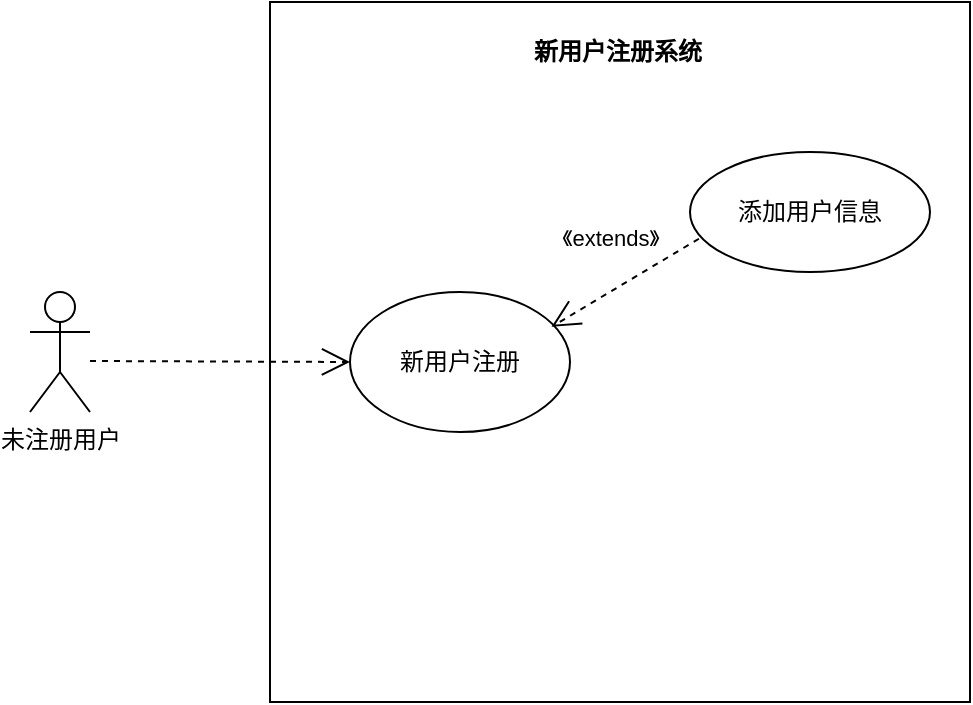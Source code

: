 <mxfile version="12.1.0" type="device" pages="4"><diagram id="iNYC_7ua3b6mgepVab5R" name="用例图"><mxGraphModel dx="1086" dy="816" grid="1" gridSize="10" guides="1" tooltips="1" connect="1" arrows="1" fold="1" page="1" pageScale="1" pageWidth="827" pageHeight="1169" math="0" shadow="0"><root><mxCell id="0"/><mxCell id="1" parent="0"/><mxCell id="9rKG02gfg64KZfeBV7Iq-1" value="未注册用户" style="shape=umlActor;verticalLabelPosition=bottom;labelBackgroundColor=#ffffff;verticalAlign=top;html=1;" parent="1" vertex="1"><mxGeometry x="250" y="280" width="30" height="60" as="geometry"/></mxCell><mxCell id="9rKG02gfg64KZfeBV7Iq-2" value="" style="whiteSpace=wrap;html=1;aspect=fixed;" parent="1" vertex="1"><mxGeometry x="370" y="135" width="350" height="350" as="geometry"/></mxCell><mxCell id="9rKG02gfg64KZfeBV7Iq-3" value="&lt;b&gt;新用户注册系统&lt;/b&gt;" style="text;html=1;resizable=0;points=[];autosize=1;align=left;verticalAlign=top;spacingTop=-4;" parent="1" vertex="1"><mxGeometry x="500" y="150" width="100" height="20" as="geometry"/></mxCell><mxCell id="9rKG02gfg64KZfeBV7Iq-4" value="新用户注册" style="ellipse;whiteSpace=wrap;html=1;" parent="1" vertex="1"><mxGeometry x="410" y="280" width="110" height="70" as="geometry"/></mxCell><mxCell id="9rKG02gfg64KZfeBV7Iq-5" value="添加用户信息" style="ellipse;whiteSpace=wrap;html=1;" parent="1" vertex="1"><mxGeometry x="580" y="210" width="120" height="60" as="geometry"/></mxCell><mxCell id="9rKG02gfg64KZfeBV7Iq-6" value="《extends》" style="endArrow=open;endSize=12;dashed=1;html=1;exitX=0.037;exitY=0.723;exitDx=0;exitDy=0;exitPerimeter=0;entryX=0.916;entryY=0.249;entryDx=0;entryDy=0;entryPerimeter=0;" parent="1" source="9rKG02gfg64KZfeBV7Iq-5" target="9rKG02gfg64KZfeBV7Iq-4" edge="1"><mxGeometry x="-0.111" y="-23" width="160" relative="1" as="geometry"><mxPoint x="240" y="510" as="sourcePoint"/><mxPoint x="400" y="510" as="targetPoint"/><mxPoint as="offset"/></mxGeometry></mxCell><mxCell id="9rKG02gfg64KZfeBV7Iq-7" value="" style="endArrow=open;endSize=12;dashed=1;html=1;" parent="1" edge="1"><mxGeometry x="0.078" y="-15" width="160" relative="1" as="geometry"><mxPoint x="280" y="314.5" as="sourcePoint"/><mxPoint x="410" y="315" as="targetPoint"/><mxPoint as="offset"/></mxGeometry></mxCell></root></mxGraphModel></diagram><diagram id="dEUep4dOc3B8MEii4P3a" name="类图"><mxGraphModel dx="1086" dy="816" grid="1" gridSize="10" guides="1" tooltips="1" connect="1" arrows="1" fold="1" page="1" pageScale="1" pageWidth="827" pageHeight="1169" math="0" shadow="0"><root><mxCell id="qtG_hRpsBf1G2oOp9e1z-0"/><mxCell id="qtG_hRpsBf1G2oOp9e1z-1" parent="qtG_hRpsBf1G2oOp9e1z-0"/><mxCell id="qtG_hRpsBf1G2oOp9e1z-2" value="User" style="swimlane;fontStyle=1;align=center;verticalAlign=top;childLayout=stackLayout;horizontal=1;startSize=26;horizontalStack=0;resizeParent=1;resizeParentMax=0;resizeLast=0;collapsible=1;marginBottom=0;" parent="qtG_hRpsBf1G2oOp9e1z-1" vertex="1"><mxGeometry x="190" y="40" width="160" height="160" as="geometry"/></mxCell><mxCell id="qtG_hRpsBf1G2oOp9e1z-3" value="- userName:String&#10;- userPassword:String&#10;- userType:String&#10;- userName:String&#10;- userPhone:String&#10;- userEmail:String" style="text;strokeColor=none;fillColor=none;align=left;verticalAlign=top;spacingLeft=4;spacingRight=4;overflow=hidden;rotatable=0;points=[[0,0.5],[1,0.5]];portConstraint=eastwest;" parent="qtG_hRpsBf1G2oOp9e1z-2" vertex="1"><mxGeometry y="26" width="160" height="94" as="geometry"/></mxCell><mxCell id="qtG_hRpsBf1G2oOp9e1z-4" value="" style="line;strokeWidth=1;fillColor=none;align=left;verticalAlign=middle;spacingTop=-1;spacingLeft=3;spacingRight=3;rotatable=0;labelPosition=right;points=[];portConstraint=eastwest;" parent="qtG_hRpsBf1G2oOp9e1z-2" vertex="1"><mxGeometry y="120" width="160" height="8" as="geometry"/></mxCell><mxCell id="qtG_hRpsBf1G2oOp9e1z-5" value="+ createNewOne()&#10;" style="text;strokeColor=none;fillColor=none;align=left;verticalAlign=top;spacingLeft=4;spacingRight=4;overflow=hidden;rotatable=0;points=[[0,0.5],[1,0.5]];portConstraint=eastwest;" parent="qtG_hRpsBf1G2oOp9e1z-2" vertex="1"><mxGeometry y="128" width="160" height="32" as="geometry"/></mxCell><mxCell id="qtG_hRpsBf1G2oOp9e1z-6" value="Student" style="swimlane;fontStyle=1;align=center;verticalAlign=top;childLayout=stackLayout;horizontal=1;startSize=26;horizontalStack=0;resizeParent=1;resizeParentMax=0;resizeLast=0;collapsible=1;marginBottom=0;" parent="qtG_hRpsBf1G2oOp9e1z-1" vertex="1"><mxGeometry x="60" y="240" width="160" height="80" as="geometry"/></mxCell><mxCell id="qtG_hRpsBf1G2oOp9e1z-7" value="- belongClass:String&#10;- studentNumber:String" style="text;strokeColor=none;fillColor=none;align=left;verticalAlign=top;spacingLeft=4;spacingRight=4;overflow=hidden;rotatable=0;points=[[0,0.5],[1,0.5]];portConstraint=eastwest;" parent="qtG_hRpsBf1G2oOp9e1z-6" vertex="1"><mxGeometry y="26" width="160" height="34" as="geometry"/></mxCell><mxCell id="qtG_hRpsBf1G2oOp9e1z-8" value="" style="line;strokeWidth=1;fillColor=none;align=left;verticalAlign=middle;spacingTop=-1;spacingLeft=3;spacingRight=3;rotatable=0;labelPosition=right;points=[];portConstraint=eastwest;" parent="qtG_hRpsBf1G2oOp9e1z-6" vertex="1"><mxGeometry y="60" width="160" height="20" as="geometry"/></mxCell><mxCell id="qtG_hRpsBf1G2oOp9e1z-9" value="Teacher" style="swimlane;fontStyle=1;align=center;verticalAlign=top;childLayout=stackLayout;horizontal=1;startSize=26;horizontalStack=0;resizeParent=1;resizeParentMax=0;resizeLast=0;collapsible=1;marginBottom=0;" parent="qtG_hRpsBf1G2oOp9e1z-1" vertex="1"><mxGeometry x="360" y="250" width="160" height="60" as="geometry"/></mxCell><mxCell id="qtG_hRpsBf1G2oOp9e1z-10" value="- teacherNumber:String" style="text;strokeColor=none;fillColor=none;align=left;verticalAlign=top;spacingLeft=4;spacingRight=4;overflow=hidden;rotatable=0;points=[[0,0.5],[1,0.5]];portConstraint=eastwest;" parent="qtG_hRpsBf1G2oOp9e1z-9" vertex="1"><mxGeometry y="26" width="160" height="26" as="geometry"/></mxCell><mxCell id="qtG_hRpsBf1G2oOp9e1z-11" value="" style="line;strokeWidth=1;fillColor=none;align=left;verticalAlign=middle;spacingTop=-1;spacingLeft=3;spacingRight=3;rotatable=0;labelPosition=right;points=[];portConstraint=eastwest;" parent="qtG_hRpsBf1G2oOp9e1z-9" vertex="1"><mxGeometry y="52" width="160" height="8" as="geometry"/></mxCell><mxCell id="qtG_hRpsBf1G2oOp9e1z-12" value="Login" style="swimlane;fontStyle=1;align=center;verticalAlign=top;childLayout=stackLayout;horizontal=1;startSize=26;horizontalStack=0;resizeParent=1;resizeParentMax=0;resizeLast=0;collapsible=1;marginBottom=0;" parent="qtG_hRpsBf1G2oOp9e1z-1" vertex="1"><mxGeometry x="460" y="40" width="160" height="192" as="geometry"/></mxCell><mxCell id="qtG_hRpsBf1G2oOp9e1z-13" value="- userNumber:String&#10;- userName:String&#10;- userPassword:String&#10;- userType:String&#10;- userName:String&#10;- userPhone:String&#10;- userEmail:String" style="text;strokeColor=none;fillColor=none;align=left;verticalAlign=top;spacingLeft=4;spacingRight=4;overflow=hidden;rotatable=0;points=[[0,0.5],[1,0.5]];portConstraint=eastwest;" parent="qtG_hRpsBf1G2oOp9e1z-12" vertex="1"><mxGeometry y="26" width="160" height="104" as="geometry"/></mxCell><mxCell id="qtG_hRpsBf1G2oOp9e1z-14" value="" style="line;strokeWidth=1;fillColor=none;align=left;verticalAlign=middle;spacingTop=-1;spacingLeft=3;spacingRight=3;rotatable=0;labelPosition=right;points=[];portConstraint=eastwest;" parent="qtG_hRpsBf1G2oOp9e1z-12" vertex="1"><mxGeometry y="130" width="160" height="10" as="geometry"/></mxCell><mxCell id="qtG_hRpsBf1G2oOp9e1z-15" value="+ checkTheNumber()&#10;+ checkThePassword()&#10;+ sendMessage()&#10;" style="text;strokeColor=none;fillColor=none;align=left;verticalAlign=top;spacingLeft=4;spacingRight=4;overflow=hidden;rotatable=0;points=[[0,0.5],[1,0.5]];portConstraint=eastwest;" parent="qtG_hRpsBf1G2oOp9e1z-12" vertex="1"><mxGeometry y="140" width="160" height="52" as="geometry"/></mxCell><mxCell id="qtG_hRpsBf1G2oOp9e1z-16" value="Extends" style="endArrow=block;endSize=16;endFill=0;html=1;entryX=0.417;entryY=1.05;entryDx=0;entryDy=0;entryPerimeter=0;exitX=1.003;exitY=0.01;exitDx=0;exitDy=0;exitPerimeter=0;" parent="qtG_hRpsBf1G2oOp9e1z-1" source="qtG_hRpsBf1G2oOp9e1z-6" target="qtG_hRpsBf1G2oOp9e1z-5" edge="1"><mxGeometry width="160" relative="1" as="geometry"><mxPoint x="320" y="249" as="sourcePoint"/><mxPoint x="340" y="190" as="targetPoint"/></mxGeometry></mxCell><mxCell id="qtG_hRpsBf1G2oOp9e1z-17" value="Extends" style="endArrow=block;endSize=16;endFill=0;html=1;entryX=0.563;entryY=1.025;entryDx=0;entryDy=0;entryPerimeter=0;exitX=0;exitY=0;exitDx=0;exitDy=0;exitPerimeter=0;" parent="qtG_hRpsBf1G2oOp9e1z-1" source="qtG_hRpsBf1G2oOp9e1z-9" target="qtG_hRpsBf1G2oOp9e1z-5" edge="1"><mxGeometry width="160" relative="1" as="geometry"><mxPoint x="160" y="350" as="sourcePoint"/><mxPoint x="410" y="190" as="targetPoint"/><Array as="points"/></mxGeometry></mxCell><mxCell id="qtG_hRpsBf1G2oOp9e1z-18" value="Use" style="endArrow=open;endSize=12;dashed=1;html=1;" parent="qtG_hRpsBf1G2oOp9e1z-1" source="qtG_hRpsBf1G2oOp9e1z-12" target="qtG_hRpsBf1G2oOp9e1z-2" edge="1"><mxGeometry width="160" relative="1" as="geometry"><mxPoint x="160" y="350" as="sourcePoint"/><mxPoint x="320" y="350" as="targetPoint"/></mxGeometry></mxCell></root></mxGraphModel></diagram><diagram id="U4UDGDMAUD1xPjlPcZoP" name="顺序图"><mxGraphModel dx="1086" dy="816" grid="1" gridSize="10" guides="1" tooltips="1" connect="1" arrows="1" fold="1" page="1" pageScale="1" pageWidth="827" pageHeight="1169" math="0" shadow="0"><root><mxCell id="kprYIbismc9JOn9QM-At-0"/><mxCell id="kprYIbismc9JOn9QM-At-1" parent="kprYIbismc9JOn9QM-At-0"/><mxCell id="kprYIbismc9JOn9QM-At-2" value="用户" style="shape=umlLifeline;participant=umlActor;perimeter=lifelinePerimeter;whiteSpace=wrap;html=1;container=1;collapsible=0;recursiveResize=0;verticalAlign=top;spacingTop=36;labelBackgroundColor=#ffffff;outlineConnect=0;" parent="kprYIbismc9JOn9QM-At-1" vertex="1"><mxGeometry x="200" y="90" width="20" height="300" as="geometry"/></mxCell><mxCell id="kprYIbismc9JOn9QM-At-3" value="" style="html=1;points=[];perimeter=orthogonalPerimeter;" parent="kprYIbismc9JOn9QM-At-2" vertex="1"><mxGeometry x="5" y="70" width="10" height="190" as="geometry"/></mxCell><mxCell id="kprYIbismc9JOn9QM-At-4" value="登录界面" style="shape=umlLifeline;participant=umlBoundary;perimeter=lifelinePerimeter;whiteSpace=wrap;html=1;container=1;collapsible=0;recursiveResize=0;verticalAlign=top;spacingTop=36;labelBackgroundColor=#ffffff;outlineConnect=0;" parent="kprYIbismc9JOn9QM-At-1" vertex="1"><mxGeometry x="320" y="90" width="50" height="300" as="geometry"/></mxCell><mxCell id="kprYIbismc9JOn9QM-At-5" value="" style="html=1;points=[];perimeter=orthogonalPerimeter;" parent="kprYIbismc9JOn9QM-At-4" vertex="1"><mxGeometry x="20" y="70" width="10" height="20" as="geometry"/></mxCell><mxCell id="kprYIbismc9JOn9QM-At-6" value="" style="html=1;points=[];perimeter=orthogonalPerimeter;" parent="kprYIbismc9JOn9QM-At-4" vertex="1"><mxGeometry x="20" y="100" width="10" height="20" as="geometry"/></mxCell><mxCell id="kprYIbismc9JOn9QM-At-7" value="" style="html=1;points=[];perimeter=orthogonalPerimeter;" parent="kprYIbismc9JOn9QM-At-4" vertex="1"><mxGeometry x="20" y="130" width="10" height="130" as="geometry"/></mxCell><mxCell id="kprYIbismc9JOn9QM-At-8" value="注册信息" style="shape=umlLifeline;participant=umlEntity;perimeter=lifelinePerimeter;whiteSpace=wrap;html=1;container=1;collapsible=0;recursiveResize=0;verticalAlign=top;spacingTop=36;labelBackgroundColor=#ffffff;outlineConnect=0;" parent="kprYIbismc9JOn9QM-At-1" vertex="1"><mxGeometry x="590" y="90" width="40" height="300" as="geometry"/></mxCell><mxCell id="kprYIbismc9JOn9QM-At-9" value="" style="html=1;points=[];perimeter=orthogonalPerimeter;" parent="kprYIbismc9JOn9QM-At-8" vertex="1"><mxGeometry x="15" y="70" width="10" height="20" as="geometry"/></mxCell><mxCell id="kprYIbismc9JOn9QM-At-10" value="" style="html=1;points=[];perimeter=orthogonalPerimeter;" parent="kprYIbismc9JOn9QM-At-8" vertex="1"><mxGeometry x="15" y="165" width="10" height="55" as="geometry"/></mxCell><mxCell id="kprYIbismc9JOn9QM-At-11" value="注册类" style="shape=umlLifeline;participant=umlControl;perimeter=lifelinePerimeter;whiteSpace=wrap;html=1;container=1;collapsible=0;recursiveResize=0;verticalAlign=top;spacingTop=36;labelBackgroundColor=#ffffff;outlineConnect=0;size=40;" parent="kprYIbismc9JOn9QM-At-1" vertex="1"><mxGeometry x="470" y="90" width="40" height="300" as="geometry"/></mxCell><mxCell id="kprYIbismc9JOn9QM-At-12" value="" style="html=1;points=[];perimeter=orthogonalPerimeter;" parent="kprYIbismc9JOn9QM-At-11" vertex="1"><mxGeometry x="15" y="70" width="10" height="20" as="geometry"/></mxCell><mxCell id="kprYIbismc9JOn9QM-At-13" value="" style="html=1;points=[];perimeter=orthogonalPerimeter;" parent="kprYIbismc9JOn9QM-At-11" vertex="1"><mxGeometry x="15" y="150" width="10" height="90" as="geometry"/></mxCell><mxCell id="kprYIbismc9JOn9QM-At-14" value="1.登录注册界面" style="html=1;verticalAlign=bottom;endArrow=block;entryX=0.2;entryY=-0.03;entryDx=0;entryDy=0;entryPerimeter=0;" parent="kprYIbismc9JOn9QM-At-1" target="kprYIbismc9JOn9QM-At-6" edge="1"><mxGeometry width="80" relative="1" as="geometry"><mxPoint x="210" y="190" as="sourcePoint"/><mxPoint x="290" y="190" as="targetPoint"/></mxGeometry></mxCell><mxCell id="kprYIbismc9JOn9QM-At-15" value="2.输入注册信息" style="html=1;verticalAlign=bottom;endArrow=block;entryX=0.52;entryY=-0.002;entryDx=0;entryDy=0;entryPerimeter=0;" parent="kprYIbismc9JOn9QM-At-1" target="kprYIbismc9JOn9QM-At-7" edge="1"><mxGeometry width="80" relative="1" as="geometry"><mxPoint x="210" y="220" as="sourcePoint"/><mxPoint x="290" y="220" as="targetPoint"/></mxGeometry></mxCell><mxCell id="kprYIbismc9JOn9QM-At-16" value="3.核对注册信息" style="html=1;verticalAlign=bottom;endArrow=block;" parent="kprYIbismc9JOn9QM-At-1" target="kprYIbismc9JOn9QM-At-11" edge="1"><mxGeometry width="80" relative="1" as="geometry"><mxPoint x="345" y="240" as="sourcePoint"/><mxPoint x="425" y="240" as="targetPoint"/></mxGeometry></mxCell><mxCell id="kprYIbismc9JOn9QM-At-17" value="4.传输注册信息" style="html=1;verticalAlign=bottom;endArrow=block;entryX=-0.46;entryY=0.116;entryDx=0;entryDy=0;entryPerimeter=0;" parent="kprYIbismc9JOn9QM-At-1" target="kprYIbismc9JOn9QM-At-10" edge="1"><mxGeometry width="80" relative="1" as="geometry"><mxPoint x="490" y="260" as="sourcePoint"/><mxPoint x="570" y="260" as="targetPoint"/></mxGeometry></mxCell><mxCell id="kprYIbismc9JOn9QM-At-18" value="5.校验" style="html=1;verticalAlign=bottom;endArrow=block;entryX=1.06;entryY=0.756;entryDx=0;entryDy=0;entryPerimeter=0;" parent="kprYIbismc9JOn9QM-At-1" target="kprYIbismc9JOn9QM-At-10" edge="1"><mxGeometry x="-0.417" y="10" width="80" relative="1" as="geometry"><mxPoint x="610" y="280" as="sourcePoint"/><mxPoint x="690" y="280" as="targetPoint"/><Array as="points"><mxPoint x="690" y="280"/><mxPoint x="690" y="297"/></Array><mxPoint as="offset"/></mxGeometry></mxCell><mxCell id="kprYIbismc9JOn9QM-At-19" value="6.注册成功|注册失败" style="html=1;verticalAlign=bottom;endArrow=open;dashed=1;endSize=8;exitX=0.1;exitY=0.887;exitDx=0;exitDy=0;exitPerimeter=0;" parent="kprYIbismc9JOn9QM-At-1" source="kprYIbismc9JOn9QM-At-10" target="kprYIbismc9JOn9QM-At-7" edge="1"><mxGeometry relative="1" as="geometry"><mxPoint x="280" y="410" as="sourcePoint"/><mxPoint x="200" y="410" as="targetPoint"/></mxGeometry></mxCell></root></mxGraphModel></diagram><diagram id="OQMIPYVEMNI-grwnzJ3I" name="活动图"><mxGraphModel dx="1086" dy="816" grid="1" gridSize="10" guides="1" tooltips="1" connect="1" arrows="1" fold="1" page="1" pageScale="1" pageWidth="827" pageHeight="1169" math="0" shadow="0"><root><mxCell id="HjYOMAQ6Qvs3P0PZP3yI-0"/><mxCell id="HjYOMAQ6Qvs3P0PZP3yI-1" parent="HjYOMAQ6Qvs3P0PZP3yI-0"/><mxCell id="HjYOMAQ6Qvs3P0PZP3yI-2" value="" style="ellipse;html=1;shape=startState;fillColor=#000000;strokeColor=#ff0000;" parent="HjYOMAQ6Qvs3P0PZP3yI-1" vertex="1"><mxGeometry x="390" y="30" width="30" height="30" as="geometry"/></mxCell><mxCell id="HjYOMAQ6Qvs3P0PZP3yI-3" value="" style="edgeStyle=orthogonalEdgeStyle;html=1;verticalAlign=bottom;endArrow=open;endSize=8;strokeColor=#ff0000;" parent="HjYOMAQ6Qvs3P0PZP3yI-1" source="HjYOMAQ6Qvs3P0PZP3yI-2" edge="1"><mxGeometry relative="1" as="geometry"><mxPoint x="405" y="90" as="targetPoint"/></mxGeometry></mxCell><mxCell id="HjYOMAQ6Qvs3P0PZP3yI-4" value="新用户注册" style="rounded=1;whiteSpace=wrap;html=1;arcSize=40;fontColor=#000000;fillColor=#ffffc0;strokeColor=#ff0000;" parent="HjYOMAQ6Qvs3P0PZP3yI-1" vertex="1"><mxGeometry x="345" y="90" width="120" height="40" as="geometry"/></mxCell><mxCell id="HjYOMAQ6Qvs3P0PZP3yI-5" value="" style="edgeStyle=orthogonalEdgeStyle;html=1;verticalAlign=bottom;endArrow=open;endSize=8;strokeColor=#ff0000;" parent="HjYOMAQ6Qvs3P0PZP3yI-1" source="HjYOMAQ6Qvs3P0PZP3yI-4" edge="1"><mxGeometry relative="1" as="geometry"><mxPoint x="405" y="170" as="targetPoint"/></mxGeometry></mxCell><mxCell id="HjYOMAQ6Qvs3P0PZP3yI-6" value="输入注册信息" style="rounded=1;whiteSpace=wrap;html=1;arcSize=40;fontColor=#000000;fillColor=#ffffc0;strokeColor=#ff0000;" parent="HjYOMAQ6Qvs3P0PZP3yI-1" vertex="1"><mxGeometry x="345" y="250" width="120" height="40" as="geometry"/></mxCell><mxCell id="HjYOMAQ6Qvs3P0PZP3yI-7" value="" style="edgeStyle=orthogonalEdgeStyle;html=1;verticalAlign=bottom;endArrow=open;endSize=8;strokeColor=#ff0000;" parent="HjYOMAQ6Qvs3P0PZP3yI-1" source="HjYOMAQ6Qvs3P0PZP3yI-6" edge="1"><mxGeometry relative="1" as="geometry"><mxPoint x="405" y="320" as="targetPoint"/></mxGeometry></mxCell><mxCell id="HjYOMAQ6Qvs3P0PZP3yI-8" value="检查信息是否符合" style="rhombus;whiteSpace=wrap;html=1;fillColor=#ffffc0;strokeColor=#ff0000;" parent="HjYOMAQ6Qvs3P0PZP3yI-1" vertex="1"><mxGeometry x="350" y="320" width="110" height="60" as="geometry"/></mxCell><mxCell id="HjYOMAQ6Qvs3P0PZP3yI-9" value="no" style="edgeStyle=orthogonalEdgeStyle;html=1;align=left;verticalAlign=bottom;endArrow=open;endSize=8;strokeColor=#ff0000;" parent="HjYOMAQ6Qvs3P0PZP3yI-1" source="HjYOMAQ6Qvs3P0PZP3yI-8" edge="1"><mxGeometry y="20" relative="1" as="geometry"><mxPoint x="405" y="240" as="targetPoint"/><Array as="points"><mxPoint x="610" y="350"/><mxPoint x="610" y="240"/></Array><mxPoint as="offset"/></mxGeometry></mxCell><mxCell id="HjYOMAQ6Qvs3P0PZP3yI-10" value="yes" style="edgeStyle=orthogonalEdgeStyle;html=1;align=left;verticalAlign=top;endArrow=open;endSize=8;strokeColor=#ff0000;" parent="HjYOMAQ6Qvs3P0PZP3yI-1" source="HjYOMAQ6Qvs3P0PZP3yI-8" edge="1"><mxGeometry x="-1" relative="1" as="geometry"><mxPoint x="405" y="430" as="targetPoint"/></mxGeometry></mxCell><mxCell id="HjYOMAQ6Qvs3P0PZP3yI-11" value="保存到数据库" style="rounded=1;whiteSpace=wrap;html=1;arcSize=40;fontColor=#000000;fillColor=#ffffc0;strokeColor=#ff0000;" parent="HjYOMAQ6Qvs3P0PZP3yI-1" vertex="1"><mxGeometry x="345" y="430" width="120" height="40" as="geometry"/></mxCell><mxCell id="HjYOMAQ6Qvs3P0PZP3yI-12" value="" style="edgeStyle=orthogonalEdgeStyle;html=1;verticalAlign=bottom;endArrow=open;endSize=8;strokeColor=#ff0000;" parent="HjYOMAQ6Qvs3P0PZP3yI-1" source="HjYOMAQ6Qvs3P0PZP3yI-11" edge="1"><mxGeometry relative="1" as="geometry"><mxPoint x="405" y="530" as="targetPoint"/></mxGeometry></mxCell><mxCell id="HjYOMAQ6Qvs3P0PZP3yI-13" value="" style="ellipse;html=1;shape=endState;fillColor=#000000;strokeColor=#ff0000;" parent="HjYOMAQ6Qvs3P0PZP3yI-1" vertex="1"><mxGeometry x="390" y="530" width="30" height="30" as="geometry"/></mxCell><mxCell id="HjYOMAQ6Qvs3P0PZP3yI-14" value="进入新用户注册系统" style="rounded=1;whiteSpace=wrap;html=1;arcSize=40;fontColor=#000000;fillColor=#ffffc0;strokeColor=#ff0000;" parent="HjYOMAQ6Qvs3P0PZP3yI-1" vertex="1"><mxGeometry x="345" y="170" width="120" height="40" as="geometry"/></mxCell><mxCell id="HjYOMAQ6Qvs3P0PZP3yI-15" value="" style="edgeStyle=orthogonalEdgeStyle;html=1;verticalAlign=bottom;endArrow=open;endSize=8;strokeColor=#ff0000;" parent="HjYOMAQ6Qvs3P0PZP3yI-1" source="HjYOMAQ6Qvs3P0PZP3yI-14" edge="1"><mxGeometry relative="1" as="geometry"><mxPoint x="405" y="250" as="targetPoint"/></mxGeometry></mxCell></root></mxGraphModel></diagram></mxfile>